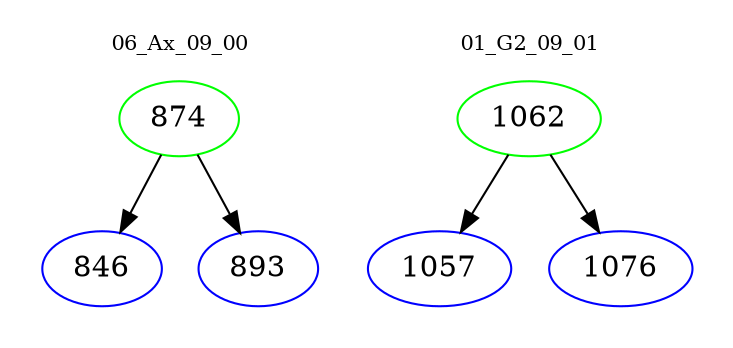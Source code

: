 digraph{
subgraph cluster_0 {
color = white
label = "06_Ax_09_00";
fontsize=10;
T0_874 [label="874", color="green"]
T0_874 -> T0_846 [color="black"]
T0_846 [label="846", color="blue"]
T0_874 -> T0_893 [color="black"]
T0_893 [label="893", color="blue"]
}
subgraph cluster_1 {
color = white
label = "01_G2_09_01";
fontsize=10;
T1_1062 [label="1062", color="green"]
T1_1062 -> T1_1057 [color="black"]
T1_1057 [label="1057", color="blue"]
T1_1062 -> T1_1076 [color="black"]
T1_1076 [label="1076", color="blue"]
}
}
